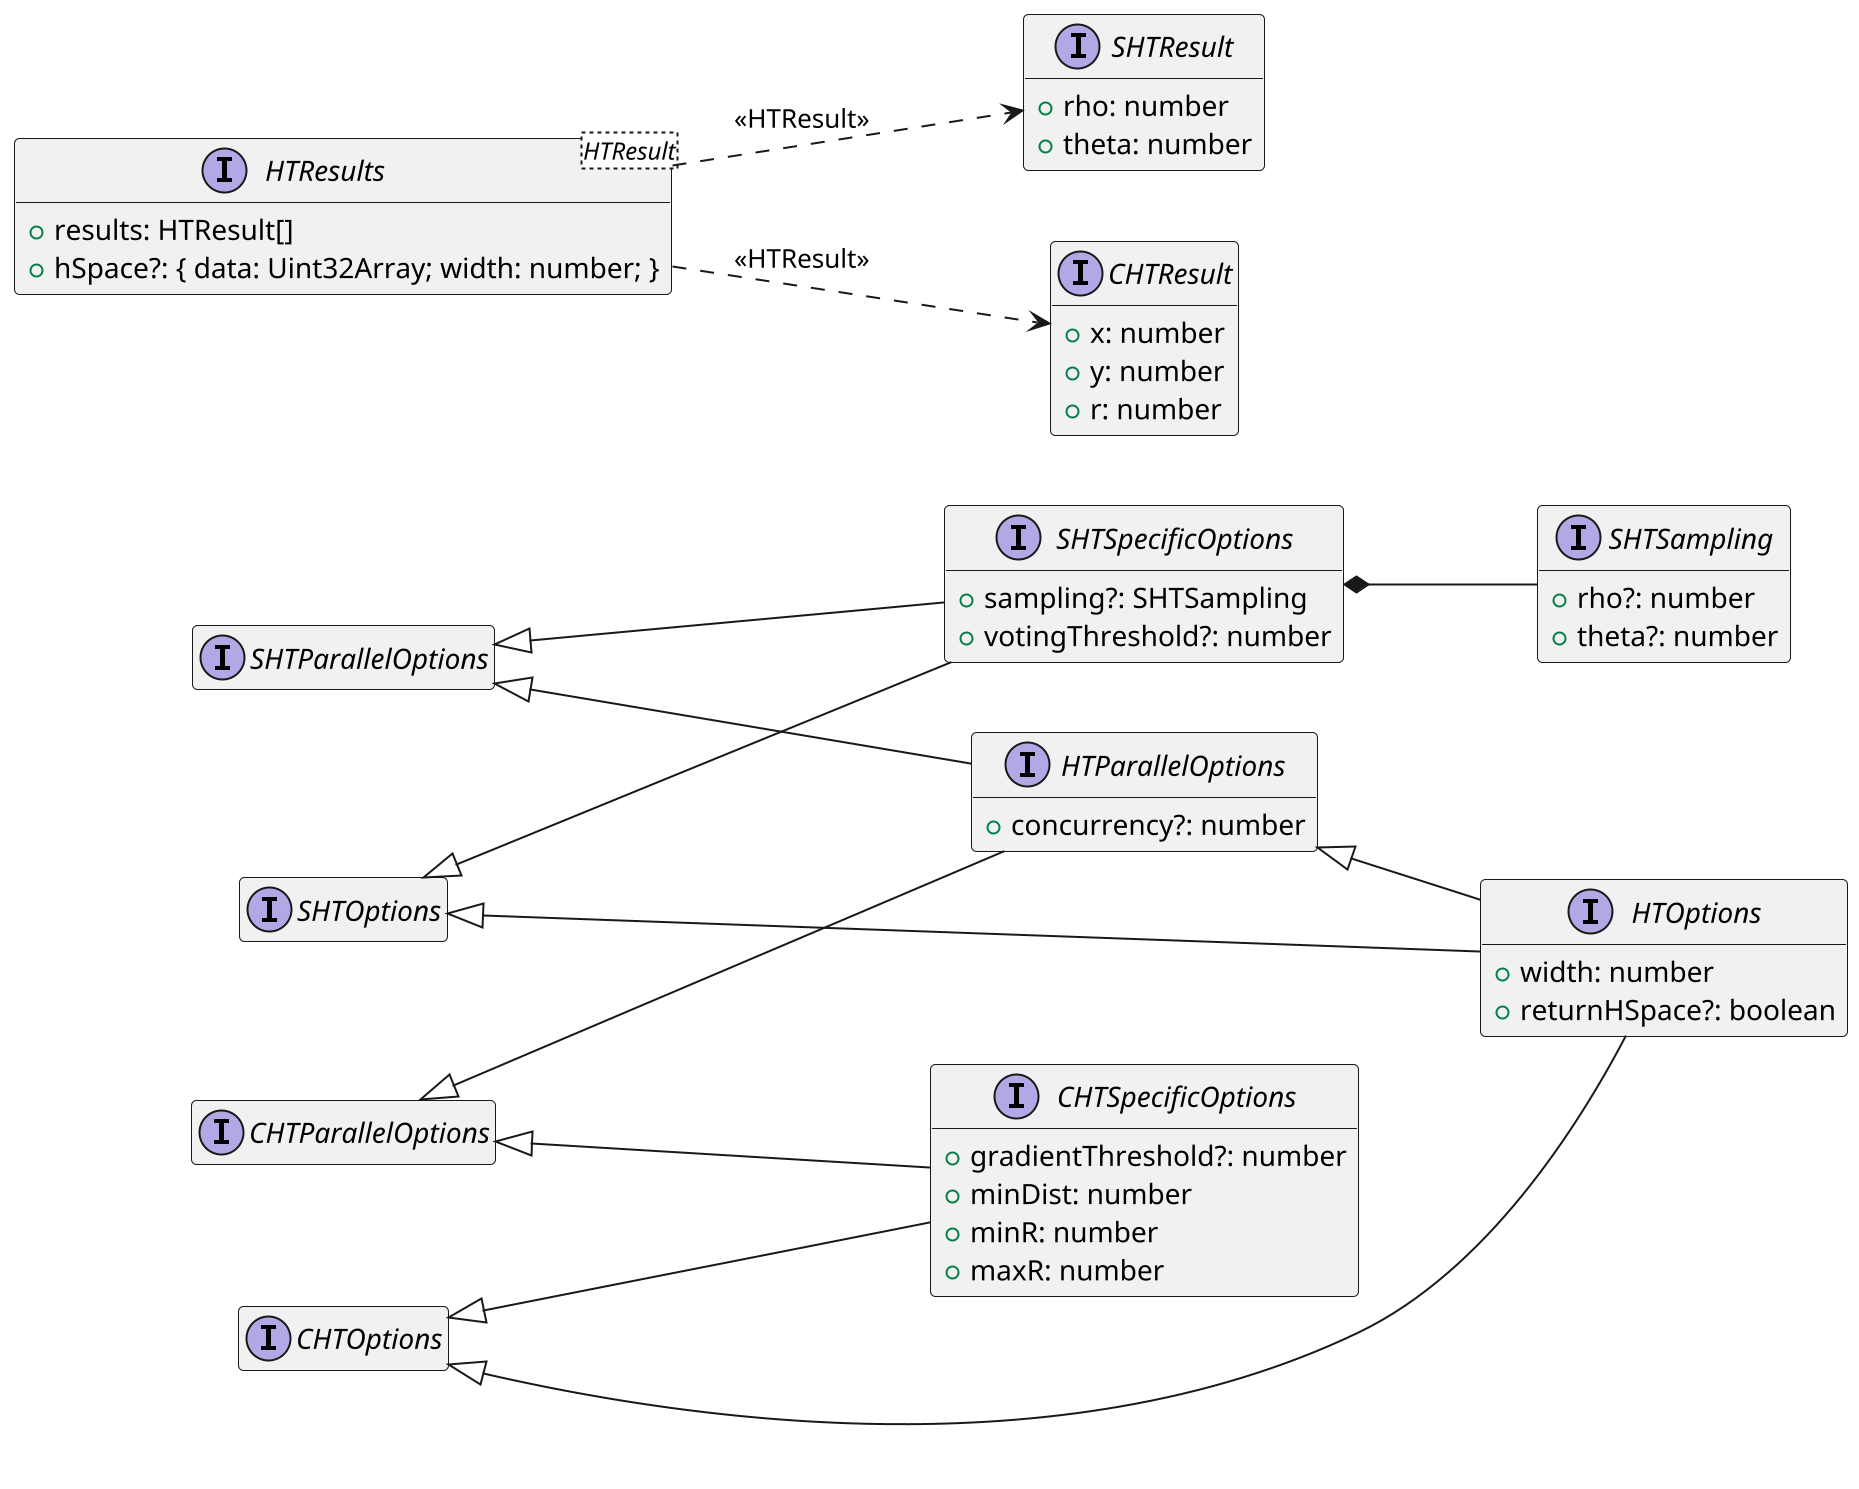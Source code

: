 @startuml meta

hide empty members
left to right direction
scale 2
interface HTOptions {
    +width: number
    +returnHSpace?: boolean
}
interface HTParallelOptions {
    +concurrency?: number
}
interface HTResults<HTResult> {
    +results: HTResult[]
    +hSpace?: { data: Uint32Array; width: number; }
}
interface SHTSampling {
    +rho?: number
    +theta?: number
}
interface SHTResult {
    +rho: number
    +theta: number
}
interface SHTSpecificOptions {
    +sampling?: SHTSampling
    +votingThreshold?: number
}
interface SHTOptions
interface SHTParallelOptions
interface CHTResult {
    +x: number
    +y: number
    +r: number
}
interface CHTSpecificOptions {
    +gradientThreshold?: number
    +minDist: number
    +minR: number
    +maxR: number
}
interface CHTOptions
interface CHTParallelOptions

SHTSpecificOptions *-- SHTSampling

SHTOptions <|-- HTOptions
SHTOptions <|-- SHTSpecificOptions

CHTOptions <|-- HTOptions
CHTOptions <|-- CHTSpecificOptions

SHTParallelOptions <|-- HTParallelOptions
CHTParallelOptions <|-- HTParallelOptions
SHTParallelOptions <|-- SHTSpecificOptions
CHTParallelOptions <|-- CHTSpecificOptions

HTResults ..> SHTResult : <<HTResult>>
HTResults ..> CHTResult : <<HTResult>>

HTParallelOptions <|-- HTOptions

@enduml
